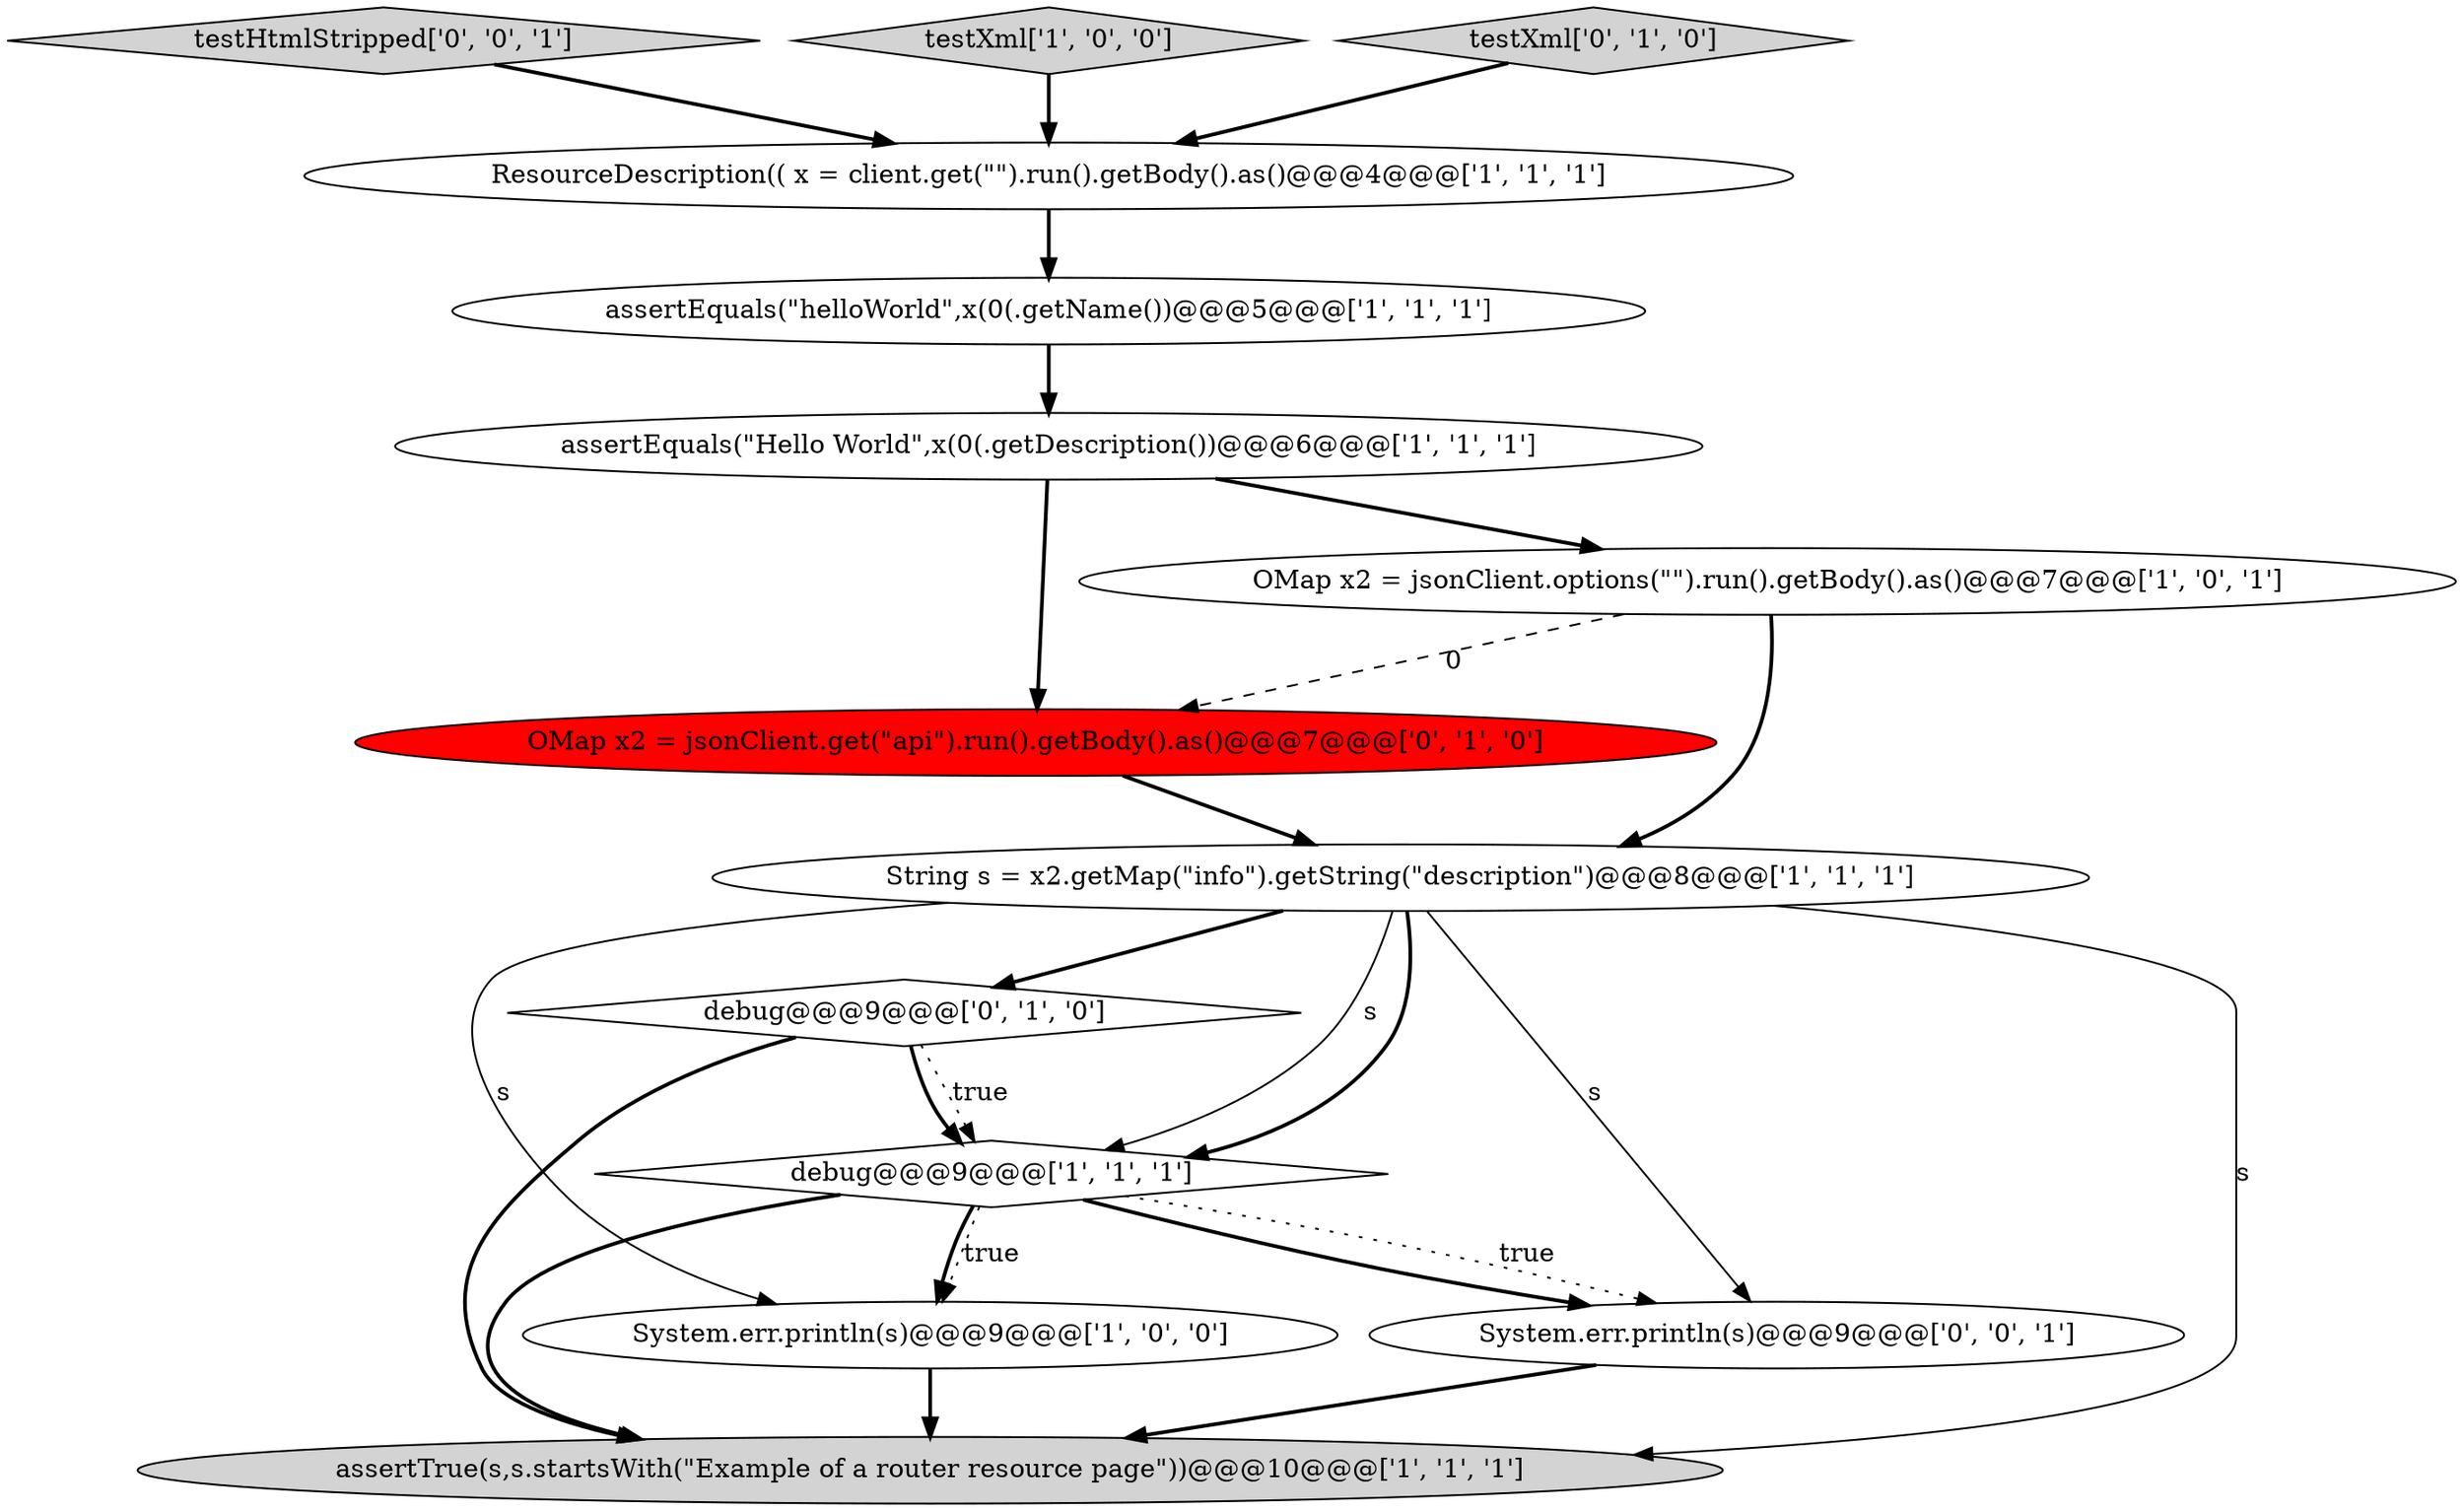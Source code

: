 digraph {
4 [style = filled, label = "System.err.println(s)@@@9@@@['1', '0', '0']", fillcolor = white, shape = ellipse image = "AAA0AAABBB1BBB"];
0 [style = filled, label = "ResourceDescription(( x = client.get(\"\").run().getBody().as()@@@4@@@['1', '1', '1']", fillcolor = white, shape = ellipse image = "AAA0AAABBB1BBB"];
9 [style = filled, label = "debug@@@9@@@['0', '1', '0']", fillcolor = white, shape = diamond image = "AAA0AAABBB2BBB"];
12 [style = filled, label = "System.err.println(s)@@@9@@@['0', '0', '1']", fillcolor = white, shape = ellipse image = "AAA0AAABBB3BBB"];
13 [style = filled, label = "testHtmlStripped['0', '0', '1']", fillcolor = lightgray, shape = diamond image = "AAA0AAABBB3BBB"];
3 [style = filled, label = "assertEquals(\"Hello World\",x(0(.getDescription())@@@6@@@['1', '1', '1']", fillcolor = white, shape = ellipse image = "AAA0AAABBB1BBB"];
7 [style = filled, label = "testXml['1', '0', '0']", fillcolor = lightgray, shape = diamond image = "AAA0AAABBB1BBB"];
8 [style = filled, label = "assertTrue(s,s.startsWith(\"Example of a router resource page\"))@@@10@@@['1', '1', '1']", fillcolor = lightgray, shape = ellipse image = "AAA0AAABBB1BBB"];
6 [style = filled, label = "debug@@@9@@@['1', '1', '1']", fillcolor = white, shape = diamond image = "AAA0AAABBB1BBB"];
2 [style = filled, label = "String s = x2.getMap(\"info\").getString(\"description\")@@@8@@@['1', '1', '1']", fillcolor = white, shape = ellipse image = "AAA0AAABBB1BBB"];
11 [style = filled, label = "OMap x2 = jsonClient.get(\"api\").run().getBody().as()@@@7@@@['0', '1', '0']", fillcolor = red, shape = ellipse image = "AAA1AAABBB2BBB"];
1 [style = filled, label = "assertEquals(\"helloWorld\",x(0(.getName())@@@5@@@['1', '1', '1']", fillcolor = white, shape = ellipse image = "AAA0AAABBB1BBB"];
10 [style = filled, label = "testXml['0', '1', '0']", fillcolor = lightgray, shape = diamond image = "AAA0AAABBB2BBB"];
5 [style = filled, label = "OMap x2 = jsonClient.options(\"\").run().getBody().as()@@@7@@@['1', '0', '1']", fillcolor = white, shape = ellipse image = "AAA0AAABBB1BBB"];
2->6 [style = solid, label="s"];
2->6 [style = bold, label=""];
1->3 [style = bold, label=""];
3->11 [style = bold, label=""];
7->0 [style = bold, label=""];
2->9 [style = bold, label=""];
9->8 [style = bold, label=""];
2->8 [style = solid, label="s"];
9->6 [style = dotted, label="true"];
11->2 [style = bold, label=""];
9->6 [style = bold, label=""];
2->12 [style = solid, label="s"];
6->4 [style = bold, label=""];
5->2 [style = bold, label=""];
3->5 [style = bold, label=""];
6->4 [style = dotted, label="true"];
5->11 [style = dashed, label="0"];
12->8 [style = bold, label=""];
0->1 [style = bold, label=""];
10->0 [style = bold, label=""];
6->8 [style = bold, label=""];
4->8 [style = bold, label=""];
13->0 [style = bold, label=""];
6->12 [style = dotted, label="true"];
2->4 [style = solid, label="s"];
6->12 [style = bold, label=""];
}
